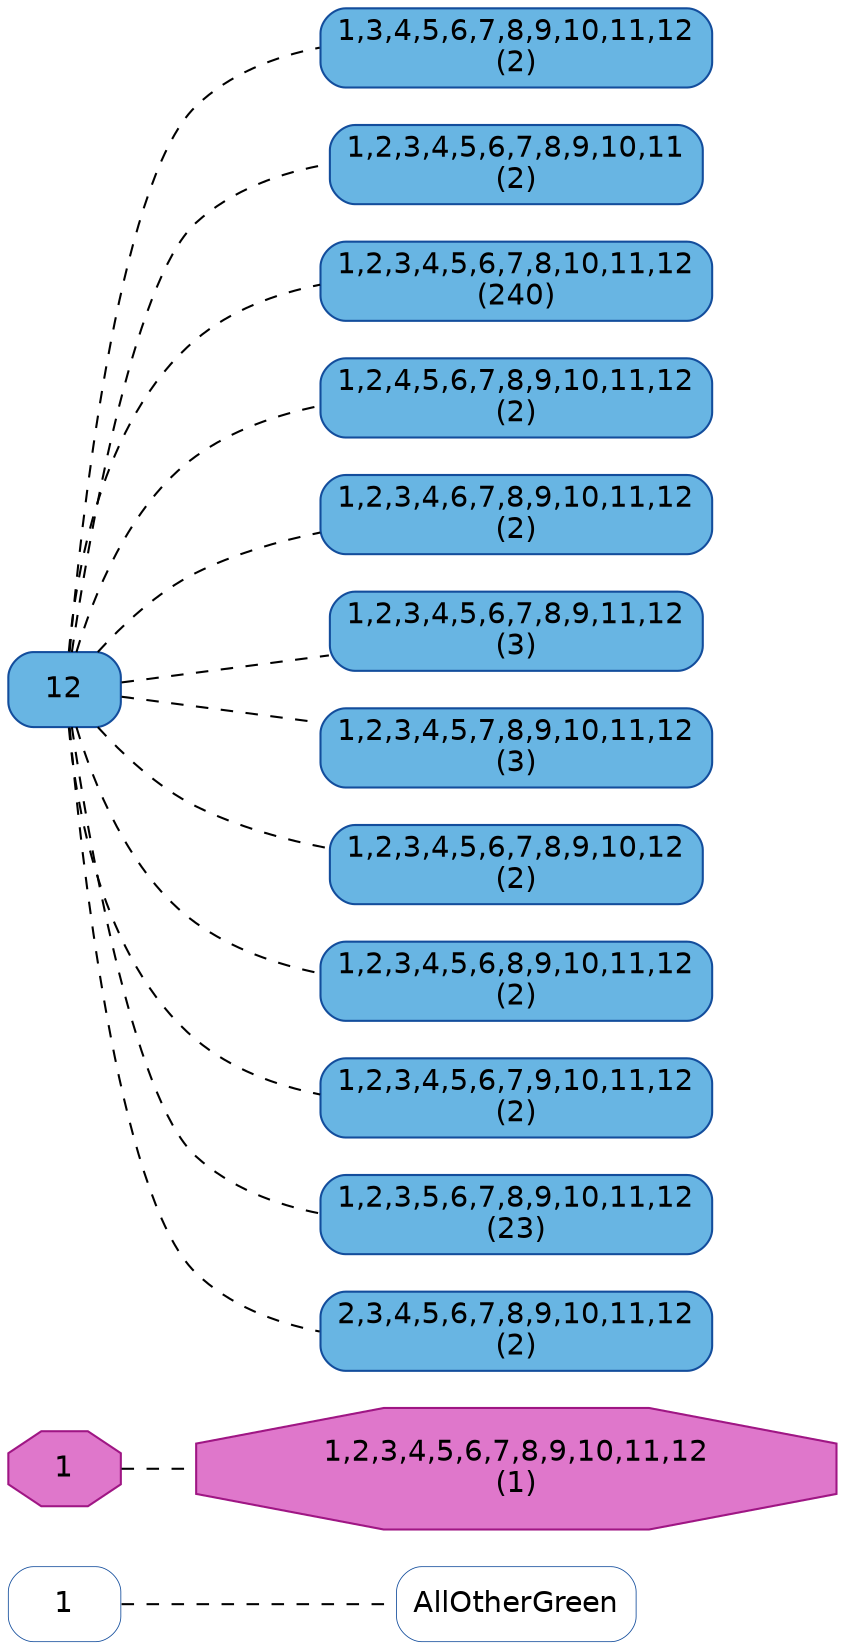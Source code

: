 
graph{
rankdir=LR
edge [style=dashed]
n0 [color="#134d9c", penwidth=0.4, fontname="Helvetica", style=rounded, shape=box, label=1];
n1 [color="#134d9c", penwidth=0.4, fontname="Helvetica", style=rounded, shape=box, label="AllOtherGreen"];
n0 -- n1;
n2 [style=filled, fontname="Helvetica", fillcolor="#df77cb", shape=octagon, color="#9f1684", label=1];
n3 [style=filled, fontname="Helvetica", fillcolor="#df77cb", shape=octagon, color="#9f1684", label="1,2,3,4,5,6,7,8,9,10,11,12\n(1)"];
n2 -- n3;
n4 [color="#134d9c", fontname="Helvetica", fillcolor="#68b5e3", shape=box, style="rounded,filled", label=12];
n5 [color="#134d9c", fontname="Helvetica", fillcolor="#68b5e3", shape=box, style="rounded,filled", label="1,3,4,5,6,7,8,9,10,11,12\n(2)"];
n4 -- n5;
n6 [color="#134d9c", fontname="Helvetica", fillcolor="#68b5e3", shape=box, style="rounded,filled", label="1,2,3,4,5,6,7,8,9,10,11\n(2)"];
n4 -- n6;
n7 [color="#134d9c", fontname="Helvetica", fillcolor="#68b5e3", shape=box, style="rounded,filled", label="1,2,3,4,5,6,7,8,10,11,12\n(240)"];
n4 -- n7;
n8 [color="#134d9c", fontname="Helvetica", fillcolor="#68b5e3", shape=box, style="rounded,filled", label="1,2,4,5,6,7,8,9,10,11,12\n(2)"];
n4 -- n8;
n9 [color="#134d9c", fontname="Helvetica", fillcolor="#68b5e3", shape=box, style="rounded,filled", label="1,2,3,4,6,7,8,9,10,11,12\n(2)"];
n4 -- n9;
n10 [color="#134d9c", fontname="Helvetica", fillcolor="#68b5e3", shape=box, style="rounded,filled", label="1,2,3,4,5,6,7,8,9,11,12\n(3)"];
n4 -- n10;
n11 [color="#134d9c", fontname="Helvetica", fillcolor="#68b5e3", shape=box, style="rounded,filled", label="1,2,3,4,5,7,8,9,10,11,12\n(3)"];
n4 -- n11;
n12 [color="#134d9c", fontname="Helvetica", fillcolor="#68b5e3", shape=box, style="rounded,filled", label="1,2,3,4,5,6,7,8,9,10,12\n(2)"];
n4 -- n12;
n13 [color="#134d9c", fontname="Helvetica", fillcolor="#68b5e3", shape=box, style="rounded,filled", label="1,2,3,4,5,6,8,9,10,11,12\n(2)"];
n4 -- n13;
n14 [color="#134d9c", fontname="Helvetica", fillcolor="#68b5e3", shape=box, style="rounded,filled", label="1,2,3,4,5,6,7,9,10,11,12\n(2)"];
n4 -- n14;
n15 [color="#134d9c", fontname="Helvetica", fillcolor="#68b5e3", shape=box, style="rounded,filled", label="1,2,3,5,6,7,8,9,10,11,12\n(23)"];
n4 -- n15;
n16 [color="#134d9c", fontname="Helvetica", fillcolor="#68b5e3", shape=box, style="rounded,filled", label="2,3,4,5,6,7,8,9,10,11,12\n(2)"];
n4 -- n16;

}
            